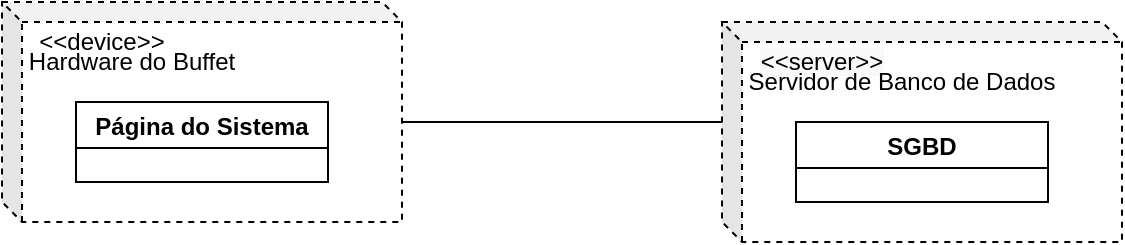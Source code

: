 <mxfile version="16.6.4" type="device"><diagram id="gLpR98S5ay8ODqW90B6S" name="Page-1"><mxGraphModel dx="1381" dy="764" grid="1" gridSize="10" guides="1" tooltips="1" connect="1" arrows="1" fold="1" page="1" pageScale="1" pageWidth="827" pageHeight="1169" math="0" shadow="0"><root><mxCell id="0"/><mxCell id="1" parent="0"/><mxCell id="N7dOBWKhzy0wbSYVfnhw-7" style="edgeStyle=orthogonalEdgeStyle;rounded=0;orthogonalLoop=1;jettySize=auto;html=1;exitX=0;exitY=0;exitDx=200;exitDy=60;exitPerimeter=0;entryX=0;entryY=0;entryDx=0;entryDy=50;entryPerimeter=0;endArrow=none;endFill=0;" parent="1" source="N7dOBWKhzy0wbSYVfnhw-4" target="N7dOBWKhzy0wbSYVfnhw-5" edge="1"><mxGeometry relative="1" as="geometry"/></mxCell><mxCell id="N7dOBWKhzy0wbSYVfnhw-4" value="" style="shape=cube;whiteSpace=wrap;html=1;boundedLbl=1;backgroundOutline=1;darkOpacity=0.05;darkOpacity2=0.1;dashed=1;size=10;" parent="1" vertex="1"><mxGeometry x="80" y="240" width="200" height="110" as="geometry"/></mxCell><mxCell id="N7dOBWKhzy0wbSYVfnhw-5" value="" style="shape=cube;whiteSpace=wrap;html=1;boundedLbl=1;backgroundOutline=1;darkOpacity=0.05;darkOpacity2=0.1;dashed=1;size=10;" parent="1" vertex="1"><mxGeometry x="440" y="250" width="200" height="110" as="geometry"/></mxCell><mxCell id="sB2NAoYGCx8QQu5Iro6l-3" value="&amp;lt;&amp;lt;device&amp;gt;&amp;gt;" style="text;html=1;strokeColor=none;fillColor=none;align=center;verticalAlign=middle;whiteSpace=wrap;rounded=0;" vertex="1" parent="1"><mxGeometry x="100" y="250" width="60" height="20" as="geometry"/></mxCell><mxCell id="sB2NAoYGCx8QQu5Iro6l-5" value="&lt;span style=&quot;color: rgb(0 , 0 , 0) ; font-family: &amp;#34;helvetica&amp;#34; ; font-size: 12px ; font-style: normal ; font-weight: 400 ; letter-spacing: normal ; text-align: center ; text-indent: 0px ; text-transform: none ; word-spacing: 0px ; background-color: rgb(248 , 249 , 250) ; display: inline ; float: none&quot;&gt;&amp;lt;&amp;lt;server&amp;gt;&amp;gt;&lt;/span&gt;&lt;br style=&quot;color: rgb(0 , 0 , 0) ; font-family: &amp;#34;helvetica&amp;#34; ; font-size: 12px ; font-style: normal ; font-weight: 400 ; letter-spacing: normal ; text-align: center ; text-indent: 0px ; text-transform: none ; word-spacing: 0px ; background-color: rgb(248 , 249 , 250)&quot;&gt;" style="text;html=1;strokeColor=none;fillColor=none;align=center;verticalAlign=middle;whiteSpace=wrap;rounded=0;" vertex="1" parent="1"><mxGeometry x="460" y="260" width="60" height="20" as="geometry"/></mxCell><mxCell id="sB2NAoYGCx8QQu5Iro6l-6" value="Hardware do Buffet" style="text;html=1;strokeColor=none;fillColor=none;align=center;verticalAlign=middle;whiteSpace=wrap;rounded=0;" vertex="1" parent="1"><mxGeometry x="90" y="260" width="110" height="20" as="geometry"/></mxCell><mxCell id="sB2NAoYGCx8QQu5Iro6l-7" value="Servidor de Banco de Dados" style="text;html=1;strokeColor=none;fillColor=none;align=center;verticalAlign=middle;whiteSpace=wrap;rounded=0;" vertex="1" parent="1"><mxGeometry x="450" y="270" width="160" height="20" as="geometry"/></mxCell><mxCell id="sB2NAoYGCx8QQu5Iro6l-8" value="Página do Sistema" style="swimlane;" vertex="1" parent="1"><mxGeometry x="117" y="290" width="126" height="40" as="geometry"/></mxCell><mxCell id="sB2NAoYGCx8QQu5Iro6l-9" value="SGBD" style="swimlane;" vertex="1" parent="1"><mxGeometry x="477" y="300" width="126" height="40" as="geometry"/></mxCell></root></mxGraphModel></diagram></mxfile>